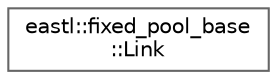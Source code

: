 digraph "类继承关系图"
{
 // LATEX_PDF_SIZE
  bgcolor="transparent";
  edge [fontname=Helvetica,fontsize=10,labelfontname=Helvetica,labelfontsize=10];
  node [fontname=Helvetica,fontsize=10,shape=box,height=0.2,width=0.4];
  rankdir="LR";
  Node0 [id="Node000000",label="eastl::fixed_pool_base\l::Link",height=0.2,width=0.4,color="grey40", fillcolor="white", style="filled",URL="$structeastl_1_1fixed__pool__base_1_1_link.html",tooltip=" "];
}
